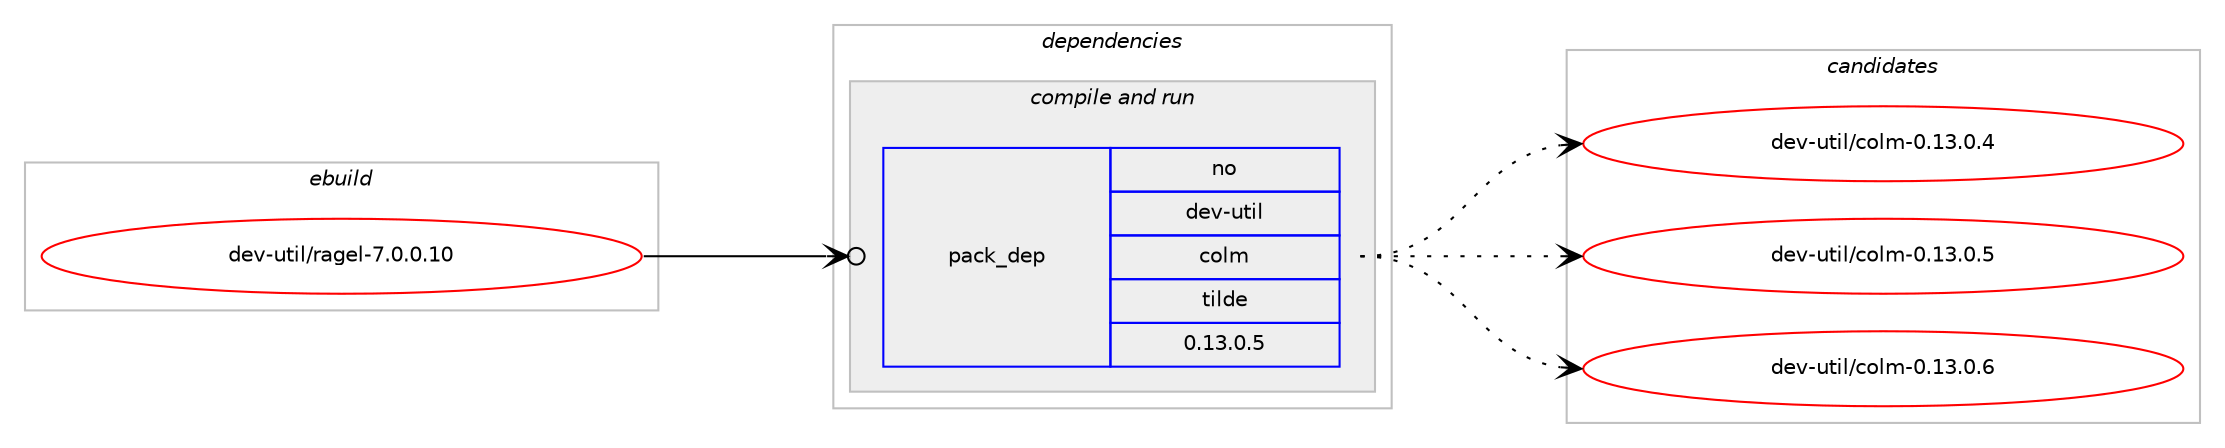 digraph prolog {

# *************
# Graph options
# *************

newrank=true;
concentrate=true;
compound=true;
graph [rankdir=LR,fontname=Helvetica,fontsize=10,ranksep=1.5];#, ranksep=2.5, nodesep=0.2];
edge  [arrowhead=vee];
node  [fontname=Helvetica,fontsize=10];

# **********
# The ebuild
# **********

subgraph cluster_leftcol {
color=gray;
rank=same;
label=<<i>ebuild</i>>;
id [label="dev-util/ragel-7.0.0.10", color=red, width=4, href="../dev-util/ragel-7.0.0.10.svg"];
}

# ****************
# The dependencies
# ****************

subgraph cluster_midcol {
color=gray;
label=<<i>dependencies</i>>;
subgraph cluster_compile {
fillcolor="#eeeeee";
style=filled;
label=<<i>compile</i>>;
}
subgraph cluster_compileandrun {
fillcolor="#eeeeee";
style=filled;
label=<<i>compile and run</i>>;
subgraph pack1099960 {
dependency1548625 [label=<<TABLE BORDER="0" CELLBORDER="1" CELLSPACING="0" CELLPADDING="4" WIDTH="220"><TR><TD ROWSPAN="6" CELLPADDING="30">pack_dep</TD></TR><TR><TD WIDTH="110">no</TD></TR><TR><TD>dev-util</TD></TR><TR><TD>colm</TD></TR><TR><TD>tilde</TD></TR><TR><TD>0.13.0.5</TD></TR></TABLE>>, shape=none, color=blue];
}
id:e -> dependency1548625:w [weight=20,style="solid",arrowhead="odotvee"];
}
subgraph cluster_run {
fillcolor="#eeeeee";
style=filled;
label=<<i>run</i>>;
}
}

# **************
# The candidates
# **************

subgraph cluster_choices {
rank=same;
color=gray;
label=<<i>candidates</i>>;

subgraph choice1099960 {
color=black;
nodesep=1;
choice100101118451171161051084799111108109454846495146484652 [label="dev-util/colm-0.13.0.4", color=red, width=4,href="../dev-util/colm-0.13.0.4.svg"];
choice100101118451171161051084799111108109454846495146484653 [label="dev-util/colm-0.13.0.5", color=red, width=4,href="../dev-util/colm-0.13.0.5.svg"];
choice100101118451171161051084799111108109454846495146484654 [label="dev-util/colm-0.13.0.6", color=red, width=4,href="../dev-util/colm-0.13.0.6.svg"];
dependency1548625:e -> choice100101118451171161051084799111108109454846495146484652:w [style=dotted,weight="100"];
dependency1548625:e -> choice100101118451171161051084799111108109454846495146484653:w [style=dotted,weight="100"];
dependency1548625:e -> choice100101118451171161051084799111108109454846495146484654:w [style=dotted,weight="100"];
}
}

}
